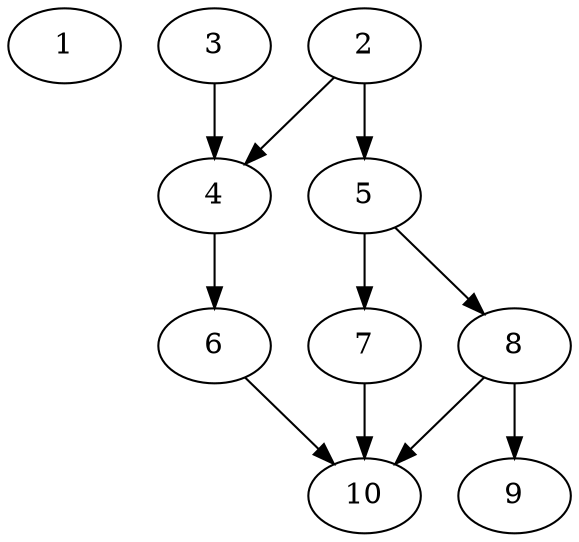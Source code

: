 // DAG automatically generated by daggen at Thu Oct  3 13:58:05 2019
// ./daggen --dot -n 10 --ccr 0.3 --fat 0.5 --regular 0.7 --density 0.7 --mindata 5242880 --maxdata 52428800 
digraph G {
  1 [size="79472640", alpha="0.11", expect_size="23841792"] 
  2 [size="96040960", alpha="0.16", expect_size="28812288"] 
  2 -> 4 [size ="28812288"]
  2 -> 5 [size ="28812288"]
  3 [size="29624320", alpha="0.04", expect_size="8887296"] 
  3 -> 4 [size ="8887296"]
  4 [size="145199787", alpha="0.05", expect_size="43559936"] 
  4 -> 6 [size ="43559936"]
  5 [size="143738880", alpha="0.06", expect_size="43121664"] 
  5 -> 7 [size ="43121664"]
  5 -> 8 [size ="43121664"]
  6 [size="76318720", alpha="0.11", expect_size="22895616"] 
  6 -> 10 [size ="22895616"]
  7 [size="130341547", alpha="0.03", expect_size="39102464"] 
  7 -> 10 [size ="39102464"]
  8 [size="77226667", alpha="0.05", expect_size="23168000"] 
  8 -> 9 [size ="23168000"]
  8 -> 10 [size ="23168000"]
  9 [size="77175467", alpha="0.00", expect_size="23152640"] 
  10 [size="55456427", alpha="0.11", expect_size="16636928"] 
}
